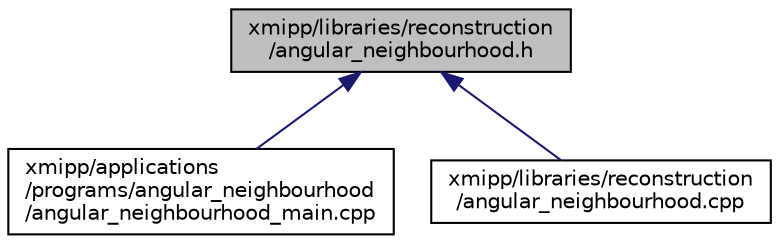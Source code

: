 digraph "xmipp/libraries/reconstruction/angular_neighbourhood.h"
{
  edge [fontname="Helvetica",fontsize="10",labelfontname="Helvetica",labelfontsize="10"];
  node [fontname="Helvetica",fontsize="10",shape=record];
  Node66 [label="xmipp/libraries/reconstruction\l/angular_neighbourhood.h",height=0.2,width=0.4,color="black", fillcolor="grey75", style="filled", fontcolor="black"];
  Node66 -> Node67 [dir="back",color="midnightblue",fontsize="10",style="solid",fontname="Helvetica"];
  Node67 [label="xmipp/applications\l/programs/angular_neighbourhood\l/angular_neighbourhood_main.cpp",height=0.2,width=0.4,color="black", fillcolor="white", style="filled",URL="$angular__neighbourhood__main_8cpp.html"];
  Node66 -> Node68 [dir="back",color="midnightblue",fontsize="10",style="solid",fontname="Helvetica"];
  Node68 [label="xmipp/libraries/reconstruction\l/angular_neighbourhood.cpp",height=0.2,width=0.4,color="black", fillcolor="white", style="filled",URL="$angular__neighbourhood_8cpp.html"];
}
